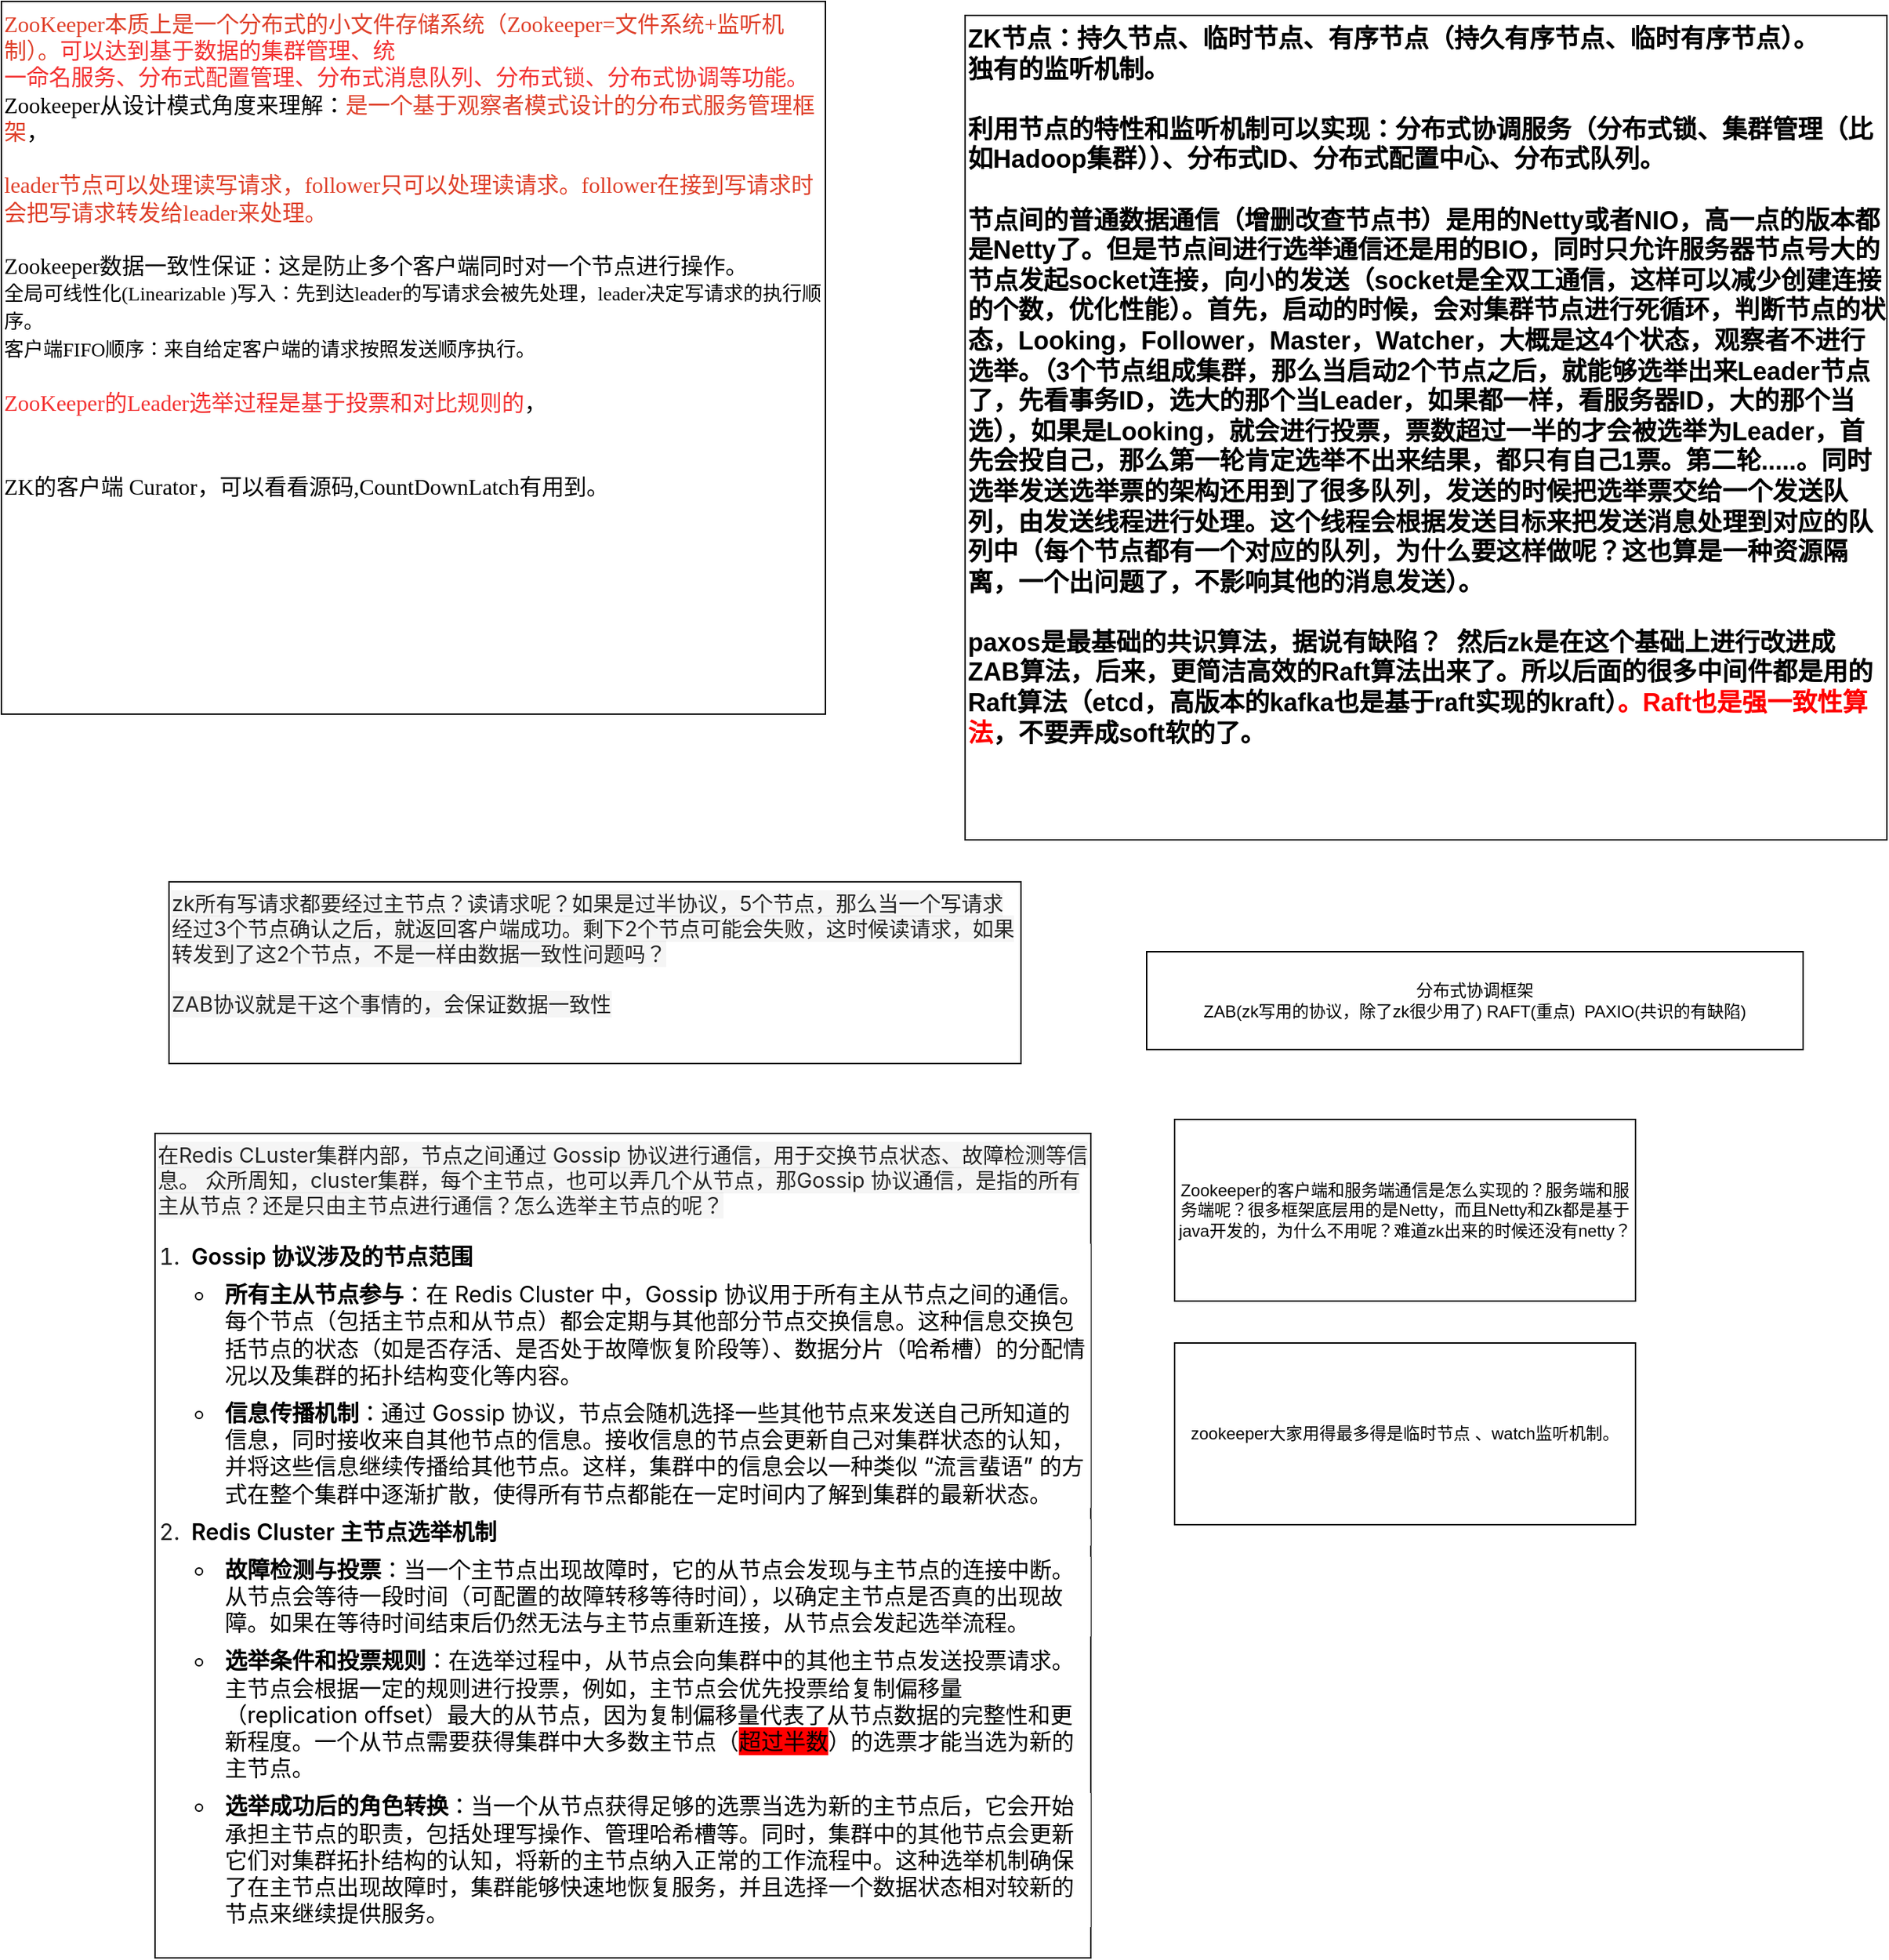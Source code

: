<mxfile version="26.0.3">
  <diagram name="第 1 页" id="TzDZJ18uVH2BrXoznrYu">
    <mxGraphModel dx="1781" dy="1787" grid="1" gridSize="10" guides="1" tooltips="1" connect="1" arrows="1" fold="1" page="1" pageScale="1" pageWidth="827" pageHeight="1169" math="0" shadow="0">
      <root>
        <mxCell id="0" />
        <mxCell id="1" parent="0" />
        <mxCell id="oE_ixGBvfXvZEjppzsO--1" value="分布式协调框架&lt;br&gt;ZAB(zk写用的协议，除了zk很少用了) RAFT(重点)&amp;nbsp; PAXIO(共识的有缺陷)" style="rounded=0;whiteSpace=wrap;html=1;" parent="1" vertex="1">
          <mxGeometry x="350" y="360" width="470" height="70" as="geometry" />
        </mxCell>
        <mxCell id="EsCJ1PF5g06sX3PIpRF--1" value="Zookeeper的客户端和服务端通信是怎么实现的？服务端和服务端呢？很多框架底层用的是Netty，而且Netty和Zk都是基于java开发的，为什么不用呢？难道zk出来的时候还没有netty？" style="rounded=0;whiteSpace=wrap;html=1;" parent="1" vertex="1">
          <mxGeometry x="370" y="480" width="330" height="130" as="geometry" />
        </mxCell>
        <mxCell id="aoBaY2fR4_1X0Lq2eARB-2" value="zookeeper大家用得最多得是临时节点 、watch监听机制。" style="rounded=0;whiteSpace=wrap;html=1;" parent="1" vertex="1">
          <mxGeometry x="370" y="640" width="330" height="130" as="geometry" />
        </mxCell>
        <mxCell id="a138Q77CWcjG1b8q-LW_-1" value="ZK节点：持久节点、临时节点、有序节点（持久有序节点、临时有序节点）。&lt;div&gt;独有的监听机制。&lt;/div&gt;&lt;div&gt;&lt;br&gt;&lt;/div&gt;&lt;div&gt;利用节点的特性和监听机制可以实现：分布式协调服务（分布式锁、集群管理（比如Hadoop集群））、分布式ID、分布式配置中心、分布式队列。&lt;/div&gt;&lt;div&gt;&lt;br&gt;&lt;/div&gt;&lt;div&gt;节点间的普通数据通信（增删改查节点书）是用的Netty或者NIO，高一点的版本都是Netty了。但是节点间进行选举通信还是用的BIO，同时只允许服务器节点号大的节点发起socket连接，向小的发送（socket是全双工通信，这样可以减少创建连接的个数，优化性能）。首先，启动的时候，会对集群节点进行死循环，判断节点的状态，Looking，Follower，Master，Watcher，大概是这4个状态，观察者不进行选举。（3个节点组成集群，那么当启动2个节点之后，就能够选举出来Leader节点了，先看事务ID，选大的那个当Leader，如果都一样，看服务器ID，大的那个当选），如果是Looking，就会进行投票，票数超过一半的才会被选举为Leader，首先会投自己，那么第一轮肯定选举不出来结果，都只有自己1票。第二轮.....。同时选举发送选举票的架构还用到了很多队列，发送的时候把选举票交给一个发送队列，由发送线程进行处理。这个线程会根据发送目标来把发送消息处理到对应的队列中（每个节点都有一个对应的队列，为什么要这样做呢？这也算是一种资源隔离，一个出问题了，不影响其他的消息发送）。&lt;/div&gt;&lt;div&gt;&lt;br&gt;&lt;/div&gt;&lt;div&gt;paxos是最基础的共识算法，据说有缺陷？&amp;nbsp; 然后zk是在这个基础上进行改进成ZAB算法，后来，更简洁高效的Raft算法出来了。所以后面的很多中间件都是用的Raft算法（etcd，高版本的kafka也是基于raft实现的kraft）&lt;font style=&quot;color: rgb(255, 0, 0);&quot;&gt;。Raft也是强一致性算法&lt;/font&gt;，不要弄成soft软的了。&lt;/div&gt;" style="rounded=0;whiteSpace=wrap;html=1;verticalAlign=top;align=left;fontSize=18;fontStyle=1" vertex="1" parent="1">
          <mxGeometry x="220" y="-310" width="660" height="590" as="geometry" />
        </mxCell>
        <mxCell id="a138Q77CWcjG1b8q-LW_-2" value="&lt;span style=&quot;color: rgba(0, 0, 0, 0.85); font-family: Inter, -apple-system, BlinkMacSystemFont, &amp;quot;Segoe UI&amp;quot;, &amp;quot;SF Pro SC&amp;quot;, &amp;quot;SF Pro Display&amp;quot;, &amp;quot;SF Pro Icons&amp;quot;, &amp;quot;PingFang SC&amp;quot;, &amp;quot;Hiragino Sans GB&amp;quot;, &amp;quot;Microsoft YaHei&amp;quot;, &amp;quot;Helvetica Neue&amp;quot;, Helvetica, Arial, sans-serif; font-size: 15px; white-space-collapse: preserve; background-color: rgba(0, 0, 0, 0.04);&quot;&gt;zk所有写请求都要经过主节点？读请求呢？如果是过半协议，5个节点，那么当一个写请求经过3个节点确认之后，就返回客户端成功。剩下2个节点可能会失败，这时候读请求，如果转发到了这2个节点，不是一样由数据一致性问题吗？&lt;/span&gt;&lt;div&gt;&lt;span style=&quot;color: rgba(0, 0, 0, 0.85); font-family: Inter, -apple-system, BlinkMacSystemFont, &amp;quot;Segoe UI&amp;quot;, &amp;quot;SF Pro SC&amp;quot;, &amp;quot;SF Pro Display&amp;quot;, &amp;quot;SF Pro Icons&amp;quot;, &amp;quot;PingFang SC&amp;quot;, &amp;quot;Hiragino Sans GB&amp;quot;, &amp;quot;Microsoft YaHei&amp;quot;, &amp;quot;Helvetica Neue&amp;quot;, Helvetica, Arial, sans-serif; font-size: 15px; white-space-collapse: preserve; background-color: rgba(0, 0, 0, 0.04);&quot;&gt;&lt;br&gt;&lt;/span&gt;&lt;/div&gt;&lt;div&gt;&lt;span style=&quot;color: rgba(0, 0, 0, 0.85); font-family: Inter, -apple-system, BlinkMacSystemFont, &amp;quot;Segoe UI&amp;quot;, &amp;quot;SF Pro SC&amp;quot;, &amp;quot;SF Pro Display&amp;quot;, &amp;quot;SF Pro Icons&amp;quot;, &amp;quot;PingFang SC&amp;quot;, &amp;quot;Hiragino Sans GB&amp;quot;, &amp;quot;Microsoft YaHei&amp;quot;, &amp;quot;Helvetica Neue&amp;quot;, Helvetica, Arial, sans-serif; font-size: 15px; white-space-collapse: preserve; background-color: rgba(0, 0, 0, 0.04);&quot;&gt;ZAB协议就是干这个事情的，会保证数据一致性&lt;/span&gt;&lt;/div&gt;" style="rounded=0;whiteSpace=wrap;html=1;verticalAlign=top;align=left;" vertex="1" parent="1">
          <mxGeometry x="-350" y="310" width="610" height="130" as="geometry" />
        </mxCell>
        <mxCell id="a138Q77CWcjG1b8q-LW_-4" value="&lt;span style=&quot;color: rgba(0, 0, 0, 0.85); font-family: Inter, -apple-system, BlinkMacSystemFont, &amp;quot;Segoe UI&amp;quot;, &amp;quot;SF Pro SC&amp;quot;, &amp;quot;SF Pro Display&amp;quot;, &amp;quot;SF Pro Icons&amp;quot;, &amp;quot;PingFang SC&amp;quot;, &amp;quot;Hiragino Sans GB&amp;quot;, &amp;quot;Microsoft YaHei&amp;quot;, &amp;quot;Helvetica Neue&amp;quot;, Helvetica, Arial, sans-serif; font-size: 15px; white-space-collapse: preserve; background-color: rgba(0, 0, 0, 0.04);&quot;&gt;在Redis CLuster集群内部，节点之间通过 Gossip 协议进行通信，用于交换节点状态、故障检测等信息。 众所周知，cluster集群，每个主节点，也可以弄几个从节点，那Gossip 协议通信，是指的所有主从节点？还是只由主节点进行通信？怎么选举主节点的呢？&lt;/span&gt;&lt;div&gt;&lt;span style=&quot;color: rgba(0, 0, 0, 0.85); font-family: Inter, -apple-system, BlinkMacSystemFont, &amp;quot;Segoe UI&amp;quot;, &amp;quot;SF Pro SC&amp;quot;, &amp;quot;SF Pro Display&amp;quot;, &amp;quot;SF Pro Icons&amp;quot;, &amp;quot;PingFang SC&amp;quot;, &amp;quot;Hiragino Sans GB&amp;quot;, &amp;quot;Microsoft YaHei&amp;quot;, &amp;quot;Helvetica Neue&amp;quot;, Helvetica, Arial, sans-serif; font-size: 15px; white-space-collapse: preserve; background-color: rgba(0, 0, 0, 0.04);&quot;&gt;&lt;br&gt;&lt;/span&gt;&lt;/div&gt;&lt;div&gt;&lt;span style=&quot;color: rgba(0, 0, 0, 0.85); font-family: Inter, -apple-system, BlinkMacSystemFont, &amp;quot;Segoe UI&amp;quot;, &amp;quot;SF Pro SC&amp;quot;, &amp;quot;SF Pro Display&amp;quot;, &amp;quot;SF Pro Icons&amp;quot;, &amp;quot;PingFang SC&amp;quot;, &amp;quot;Hiragino Sans GB&amp;quot;, &amp;quot;Microsoft YaHei&amp;quot;, &amp;quot;Helvetica Neue&amp;quot;, Helvetica, Arial, sans-serif; font-size: 15px; white-space-collapse: preserve;&quot;&gt;&lt;ol style=&quot;-webkit-font-smoothing: antialiased; box-sizing: border-box; -webkit-tap-highlight-color: rgba(0, 0, 0, 0); --desktop-home-page-background-color: light-dark(#f4f4f4, #1b1b1b); --desktop-home-card-background-color: light-dark(#fdfdfd, #141414); --desktop-home-card-background-color-hover: light-dark(#fff, #000000); --desktop-home-popup-background-color: light-dark(#f6f5f5, #1a1a1a); margin-bottom: 0px; padding-left: 20px; overflow-anchor: auto; color: rgb(34, 34, 34); font-size: 16px; white-space-collapse: collapse; margin-top: 0px !important;&quot; class=&quot;auto-hide-last-sibling-br&quot;&gt;&lt;li style=&quot;background-color: light-dark(rgb(255, 255, 255), rgb(18, 18, 18)); -webkit-font-smoothing: antialiased; box-sizing: border-box; -webkit-tap-highlight-color: rgba(0, 0, 0, 0); --desktop-home-page-background-color: light-dark(#f4f4f4, #1b1b1b); --desktop-home-card-background-color: light-dark(#fdfdfd, #141414); --desktop-home-card-background-color-hover: light-dark(#fff, #000000); --desktop-home-popup-background-color: light-dark(#f6f5f5, #1a1a1a); font-size: var(--md-box-samantha-normal-text-font-size); line-height: var(--md-box-samantha-normal-text-line-height); list-style-type: decimal; padding-left: 4px; overflow-anchor: auto; color: var(--md-box-samantha-normal-text-color) !important;&quot;&gt;&lt;div style=&quot;-webkit-font-smoothing: antialiased; box-sizing: border-box; -webkit-tap-highlight-color: rgba(0, 0, 0, 0); --desktop-home-page-background-color: light-dark(#f4f4f4, #1b1b1b); --desktop-home-card-background-color: light-dark(#fdfdfd, #141414); --desktop-home-card-background-color-hover: light-dark(#fff, #000000); --desktop-home-popup-background-color: light-dark(#f6f5f5, #1a1a1a); line-height: var(--md-box-samantha-normal-text-line-height); margin-bottom: 0px; margin-top: 0px; font-size: var(--md-box-samantha-normal-text-font-size); color: initial; overflow-anchor: auto;&quot; class=&quot;auto-hide-last-sibling-br paragraph-JOTKXA paragraph-element br-paragraph-space&quot;&gt;&lt;span style=&quot;-webkit-font-smoothing: antialiased; box-sizing: border-box; -webkit-tap-highlight-color: rgba(0, 0, 0, 0); --desktop-home-page-background-color: light-dark(#f4f4f4, #1b1b1b); --desktop-home-card-background-color: light-dark(#fdfdfd, #141414); --desktop-home-card-background-color-hover: light-dark(#fff, #000000); --desktop-home-popup-background-color: light-dark(#f6f5f5, #1a1a1a); font-weight: 600; color: initial; font-size: var(--md-box-samantha-normal-text-font-size); line-height: var(--md-box-samantha-normal-text-line-height); overflow-anchor: auto;&quot;&gt;Gossip 协议涉及的节点范围&lt;/span&gt;&lt;/div&gt;&lt;ul style=&quot;-webkit-font-smoothing: antialiased; box-sizing: border-box; -webkit-tap-highlight-color: rgba(0, 0, 0, 0); --desktop-home-page-background-color: light-dark(#f4f4f4, #1b1b1b); --desktop-home-card-background-color: light-dark(#fdfdfd, #141414); --desktop-home-card-background-color-hover: light-dark(#fff, #000000); --desktop-home-popup-background-color: light-dark(#f6f5f5, #1a1a1a); margin-bottom: 0px; margin-top: 8px; overflow-anchor: auto; color: initial; padding-left: 20px !important;&quot; class=&quot;auto-hide-last-sibling-br&quot;&gt;&lt;li style=&quot;-webkit-font-smoothing: antialiased; box-sizing: border-box; -webkit-tap-highlight-color: rgba(0, 0, 0, 0); --desktop-home-page-background-color: light-dark(#f4f4f4, #1b1b1b); --desktop-home-card-background-color: light-dark(#fdfdfd, #141414); --desktop-home-card-background-color-hover: light-dark(#fff, #000000); --desktop-home-popup-background-color: light-dark(#f6f5f5, #1a1a1a); font-size: var(--md-box-samantha-normal-text-font-size); line-height: var(--md-box-samantha-normal-text-line-height); color: initial; list-style-type: circle; padding-left: 4px; overflow-anchor: auto;&quot;&gt;&lt;span style=&quot;-webkit-font-smoothing: antialiased; box-sizing: border-box; -webkit-tap-highlight-color: rgba(0, 0, 0, 0); --desktop-home-page-background-color: light-dark(#f4f4f4, #1b1b1b); --desktop-home-card-background-color: light-dark(#fdfdfd, #141414); --desktop-home-card-background-color-hover: light-dark(#fff, #000000); --desktop-home-popup-background-color: light-dark(#f6f5f5, #1a1a1a); font-weight: 600; color: initial; font-size: var(--md-box-samantha-normal-text-font-size); line-height: var(--md-box-samantha-normal-text-line-height); overflow-anchor: auto;&quot;&gt;所有主从节点参与&lt;/span&gt;：在 Redis Cluster 中，Gossip 协议用于所有主从节点之间的通信。每个节点（包括主节点和从节点）都会定期与其他部分节点交换信息。这种信息交换包括节点的状态（如是否存活、是否处于故障恢复阶段等）、数据分片（哈希槽）的分配情况以及集群的拓扑结构变化等内容。&lt;/li&gt;&lt;li style=&quot;-webkit-font-smoothing: antialiased; box-sizing: border-box; -webkit-tap-highlight-color: rgba(0, 0, 0, 0); --desktop-home-page-background-color: light-dark(#f4f4f4, #1b1b1b); --desktop-home-card-background-color: light-dark(#fdfdfd, #141414); --desktop-home-card-background-color-hover: light-dark(#fff, #000000); --desktop-home-popup-background-color: light-dark(#f6f5f5, #1a1a1a); font-size: var(--md-box-samantha-normal-text-font-size); line-height: var(--md-box-samantha-normal-text-line-height); color: initial; list-style-type: circle; margin-top: 8px; padding-left: 4px; overflow-anchor: auto;&quot;&gt;&lt;span style=&quot;-webkit-font-smoothing: antialiased; box-sizing: border-box; -webkit-tap-highlight-color: rgba(0, 0, 0, 0); --desktop-home-page-background-color: light-dark(#f4f4f4, #1b1b1b); --desktop-home-card-background-color: light-dark(#fdfdfd, #141414); --desktop-home-card-background-color-hover: light-dark(#fff, #000000); --desktop-home-popup-background-color: light-dark(#f6f5f5, #1a1a1a); font-weight: 600; color: initial; font-size: var(--md-box-samantha-normal-text-font-size); line-height: var(--md-box-samantha-normal-text-line-height); overflow-anchor: auto;&quot;&gt;信息传播机制&lt;/span&gt;：通过 Gossip 协议，节点会随机选择一些其他节点来发送自己所知道的信息，同时接收来自其他节点的信息。接收信息的节点会更新自己对集群状态的认知，并将这些信息继续传播给其他节点。这样，集群中的信息会以一种类似 “流言蜚语” 的方式在整个集群中逐渐扩散，使得所有节点都能在一定时间内了解到集群的最新状态。&lt;/li&gt;&lt;/ul&gt;&lt;/li&gt;&lt;li style=&quot;-webkit-font-smoothing: antialiased; box-sizing: border-box; -webkit-tap-highlight-color: rgba(0, 0, 0, 0); --desktop-home-page-background-color: light-dark(#f4f4f4, #1b1b1b); --desktop-home-card-background-color: light-dark(#fdfdfd, #141414); --desktop-home-card-background-color-hover: light-dark(#fff, #000000); --desktop-home-popup-background-color: light-dark(#f6f5f5, #1a1a1a); font-size: var(--md-box-samantha-normal-text-font-size); line-height: var(--md-box-samantha-normal-text-line-height); list-style-type: decimal; margin-top: 8px; padding-left: 4px; overflow-anchor: auto; color: var(--md-box-samantha-normal-text-color) !important;&quot;&gt;&lt;div style=&quot;background-color: light-dark(rgb(255, 255, 255), rgb(18, 18, 18)); -webkit-font-smoothing: antialiased; box-sizing: border-box; -webkit-tap-highlight-color: rgba(0, 0, 0, 0); --desktop-home-page-background-color: light-dark(#f4f4f4, #1b1b1b); --desktop-home-card-background-color: light-dark(#fdfdfd, #141414); --desktop-home-card-background-color-hover: light-dark(#fff, #000000); --desktop-home-popup-background-color: light-dark(#f6f5f5, #1a1a1a); line-height: var(--md-box-samantha-normal-text-line-height); margin-bottom: 0px; margin-top: 0px; font-size: var(--md-box-samantha-normal-text-font-size); color: initial; overflow-anchor: auto;&quot; class=&quot;auto-hide-last-sibling-br paragraph-JOTKXA paragraph-element br-paragraph-space&quot;&gt;&lt;span style=&quot;-webkit-font-smoothing: antialiased; box-sizing: border-box; -webkit-tap-highlight-color: rgba(0, 0, 0, 0); --desktop-home-page-background-color: light-dark(#f4f4f4, #1b1b1b); --desktop-home-card-background-color: light-dark(#fdfdfd, #141414); --desktop-home-card-background-color-hover: light-dark(#fff, #000000); --desktop-home-popup-background-color: light-dark(#f6f5f5, #1a1a1a); font-weight: 600; color: initial; font-size: var(--md-box-samantha-normal-text-font-size); line-height: var(--md-box-samantha-normal-text-line-height); overflow-anchor: auto;&quot;&gt;Redis Cluster 主节点选举机制&lt;/span&gt;&lt;/div&gt;&lt;ul style=&quot;-webkit-font-smoothing: antialiased; box-sizing: border-box; -webkit-tap-highlight-color: rgba(0, 0, 0, 0); --desktop-home-page-background-color: light-dark(#f4f4f4, #1b1b1b); --desktop-home-card-background-color: light-dark(#fdfdfd, #141414); --desktop-home-card-background-color-hover: light-dark(#fff, #000000); --desktop-home-popup-background-color: light-dark(#f6f5f5, #1a1a1a); margin-bottom: 0px; margin-top: 8px; overflow-anchor: auto; color: initial; padding-left: 20px !important;&quot; class=&quot;auto-hide-last-sibling-br&quot;&gt;&lt;li style=&quot;background-color: light-dark(rgb(255, 255, 255), rgb(18, 18, 18)); -webkit-font-smoothing: antialiased; box-sizing: border-box; -webkit-tap-highlight-color: rgba(0, 0, 0, 0); --desktop-home-page-background-color: light-dark(#f4f4f4, #1b1b1b); --desktop-home-card-background-color: light-dark(#fdfdfd, #141414); --desktop-home-card-background-color-hover: light-dark(#fff, #000000); --desktop-home-popup-background-color: light-dark(#f6f5f5, #1a1a1a); font-size: var(--md-box-samantha-normal-text-font-size); line-height: var(--md-box-samantha-normal-text-line-height); color: initial; list-style-type: circle; padding-left: 4px; overflow-anchor: auto;&quot;&gt;&lt;span style=&quot;-webkit-font-smoothing: antialiased; box-sizing: border-box; -webkit-tap-highlight-color: rgba(0, 0, 0, 0); --desktop-home-page-background-color: light-dark(#f4f4f4, #1b1b1b); --desktop-home-card-background-color: light-dark(#fdfdfd, #141414); --desktop-home-card-background-color-hover: light-dark(#fff, #000000); --desktop-home-popup-background-color: light-dark(#f6f5f5, #1a1a1a); font-weight: 600; color: initial; font-size: var(--md-box-samantha-normal-text-font-size); line-height: var(--md-box-samantha-normal-text-line-height); overflow-anchor: auto;&quot;&gt;故障检测与投票&lt;/span&gt;：当一个主节点出现故障时，它的从节点会发现与主节点的连接中断。从节点会等待一段时间（可配置的故障转移等待时间），以确定主节点是否真的出现故障。如果在等待时间结束后仍然无法与主节点重新连接，从节点会发起选举流程。&lt;/li&gt;&lt;li style=&quot;-webkit-font-smoothing: antialiased; box-sizing: border-box; -webkit-tap-highlight-color: rgba(0, 0, 0, 0); --desktop-home-page-background-color: light-dark(#f4f4f4, #1b1b1b); --desktop-home-card-background-color: light-dark(#fdfdfd, #141414); --desktop-home-card-background-color-hover: light-dark(#fff, #000000); --desktop-home-popup-background-color: light-dark(#f6f5f5, #1a1a1a); font-size: var(--md-box-samantha-normal-text-font-size); line-height: var(--md-box-samantha-normal-text-line-height); color: initial; list-style-type: circle; margin-top: 8px; padding-left: 4px; overflow-anchor: auto;&quot;&gt;&lt;span style=&quot;background-color: light-dark(rgb(255, 255, 255), rgb(18, 18, 18)); -webkit-font-smoothing: antialiased; box-sizing: border-box; -webkit-tap-highlight-color: rgba(0, 0, 0, 0); --desktop-home-page-background-color: light-dark(#f4f4f4, #1b1b1b); --desktop-home-card-background-color: light-dark(#fdfdfd, #141414); --desktop-home-card-background-color-hover: light-dark(#fff, #000000); --desktop-home-popup-background-color: light-dark(#f6f5f5, #1a1a1a); font-weight: 600; color: initial; font-size: var(--md-box-samantha-normal-text-font-size); line-height: var(--md-box-samantha-normal-text-line-height); overflow-anchor: auto;&quot;&gt;选举条件和投票规则&lt;/span&gt;：在选举过程中，从节点会向集群中的其他主节点发送投票请求。主节点会根据一定的规则进行投票，例如，主节点会优先投票给复制偏移量（replication offset）最大的从节点，因为复制偏移量代表了从节点数据的完整性和更新程度。一个从节点需要获得集群中大多数主节点（&lt;span style=&quot;background-color: rgb(255, 0, 0);&quot;&gt;超过半数&lt;/span&gt;）的选票才能当选为新的主节点。&lt;/li&gt;&lt;li style=&quot;background-color: light-dark(rgb(255, 255, 255), rgb(18, 18, 18)); -webkit-font-smoothing: antialiased; box-sizing: border-box; -webkit-tap-highlight-color: rgba(0, 0, 0, 0); --desktop-home-page-background-color: light-dark(#f4f4f4, #1b1b1b); --desktop-home-card-background-color: light-dark(#fdfdfd, #141414); --desktop-home-card-background-color-hover: light-dark(#fff, #000000); --desktop-home-popup-background-color: light-dark(#f6f5f5, #1a1a1a); font-size: var(--md-box-samantha-normal-text-font-size); line-height: var(--md-box-samantha-normal-text-line-height); color: initial; list-style-type: circle; margin-top: 8px; padding-left: 4px; overflow-anchor: auto;&quot;&gt;&lt;span style=&quot;-webkit-font-smoothing: antialiased; box-sizing: border-box; -webkit-tap-highlight-color: rgba(0, 0, 0, 0); --desktop-home-page-background-color: light-dark(#f4f4f4, #1b1b1b); --desktop-home-card-background-color: light-dark(#fdfdfd, #141414); --desktop-home-card-background-color-hover: light-dark(#fff, #000000); --desktop-home-popup-background-color: light-dark(#f6f5f5, #1a1a1a); font-weight: 600; color: initial; font-size: var(--md-box-samantha-normal-text-font-size); line-height: var(--md-box-samantha-normal-text-line-height); overflow-anchor: auto;&quot;&gt;选举成功后的角色转换&lt;/span&gt;：当一个从节点获得足够的选票当选为新的主节点后，它会开始承担主节点的职责，包括处理写操作、管理哈希槽等。同时，集群中的其他节点会更新它们对集群拓扑结构的认知，将新的主节点纳入正常的工作流程中。这种选举机制确保了在主节点出现故障时，集群能够快速地恢复服务，并且选择一个数据状态相对较新的节点来继续提供服务。&lt;/li&gt;&lt;/ul&gt;&lt;/li&gt;&lt;/ol&gt;&lt;/span&gt;&lt;/div&gt;" style="rounded=0;whiteSpace=wrap;html=1;verticalAlign=top;align=left;" vertex="1" parent="1">
          <mxGeometry x="-360" y="490" width="670" height="590" as="geometry" />
        </mxCell>
        <mxCell id="a138Q77CWcjG1b8q-LW_-5" value="&lt;div&gt;&lt;span style=&quot;font-size: 12.011pt; font-family: 微软雅黑; color: rgb(223, 64, 42);&quot;&gt;ZooKeeper本质上是一个分布式的小文件存储系统（Zookeeper=文件系统+监听机制）。&lt;/span&gt;&lt;span style=&quot;color: rgb(243, 50, 50); font-family: 微软雅黑; font-size: 12.011pt; background-color: transparent;&quot;&gt;可以达到基于数据的集群管理、统&lt;/span&gt;&lt;/div&gt;&lt;div&gt;&lt;span style=&quot;font-size: 12.011pt; font-family: 微软雅黑; color: rgb(243, 50, 50);&quot;&gt;一命名服务、分布式配置管理、分布式消息队列、分布式锁、分布式协调等功能。&lt;/span&gt;&lt;/div&gt;&lt;div&gt;&lt;div&gt;&lt;span style=&quot;font-size: 12.011pt; font-family: 微软雅黑;&quot;&gt;Zookeeper从设计模式角度来理解：&lt;/span&gt;&lt;span style=&quot;font-size: 12.011pt; font-family: 微软雅黑; color: rgb(223, 64, 42);&quot;&gt;是一个基于观察者模式设计的分布式服务管理框架&lt;/span&gt;&lt;span style=&quot;font-size: 12.011pt; font-family: 微软雅黑;&quot;&gt;，&lt;/span&gt;&lt;/div&gt;&lt;/div&gt;&lt;div&gt;&lt;span style=&quot;font-size: 12.011pt; font-family: 微软雅黑;&quot;&gt;&lt;br&gt;&lt;/span&gt;&lt;/div&gt;&lt;div&gt;&lt;div&gt;&lt;span style=&quot;font-size: 12.011pt; font-family: 微软雅黑; color: rgb(223, 64, 42);&quot;&gt;leader节点可以处理读写请求，follower只可以处理读请求。follower在接到写请求时会把写请求转发&lt;/span&gt;&lt;span style=&quot;color: light-dark(rgb(223, 64, 42), rgb(255, 126, 107)); font-family: 微软雅黑; font-size: 12.011pt; background-color: transparent;&quot;&gt;给leader来处理。&lt;/span&gt;&lt;/div&gt;&lt;/div&gt;&lt;div&gt;&lt;span style=&quot;font-size: 12.011pt; font-family: 微软雅黑; color: rgb(223, 64, 42);&quot;&gt;&lt;br&gt;&lt;/span&gt;&lt;/div&gt;&lt;div&gt;&lt;span style=&quot;font-family: 微软雅黑; color: rgb(223, 64, 42);&quot;&gt;&lt;div style=&quot;font-size: 12.011pt;&quot;&gt;&lt;span style=&quot;font-size: 12.011pt; color: rgb(0, 0, 0);&quot;&gt;Zookeeper数据一致性保证：这是防止多个客户端同时对一个节点进行操作。&lt;/span&gt;&lt;/div&gt;&lt;div style=&quot;font-size: 12.011pt;&quot;&gt;&lt;span style=&quot;font-size: 10.51pt; color: rgb(0, 0, 0);&quot;&gt;全局可线性化(Linearizable )写入∶先到达leader的写请求会被先处理，leader决定写请求的执行顺序。&lt;br&gt;&lt;/span&gt;&lt;/div&gt;&lt;div style=&quot;font-size: 12.011pt;&quot;&gt;&lt;span style=&quot;font-size: 10.51pt; color: rgb(0, 0, 0);&quot;&gt;客户端FIFO顺序∶来自给定客户端的请求按照发送顺序执行。&lt;/span&gt;&lt;/div&gt;&lt;div style=&quot;font-size: 12.011pt;&quot;&gt;&lt;span style=&quot;font-size: 10.51pt; color: rgb(0, 0, 0);&quot;&gt;&lt;br&gt;&lt;/span&gt;&lt;/div&gt;&lt;div style=&quot;&quot;&gt;&lt;span style=&quot;color: rgb(0, 0, 0);&quot;&gt;&lt;div style=&quot;font-size: 10.51pt;&quot;&gt;&lt;span style=&quot;font-size: 12.011pt; color: rgb(243, 50, 50);&quot;&gt;ZooKeeper的Leader选举过程是基于投票和对比规则的&lt;/span&gt;&lt;span style=&quot;font-size: 12.011pt;&quot;&gt;，&lt;/span&gt;&lt;/div&gt;&lt;div style=&quot;font-size: 10.51pt;&quot;&gt;&lt;span style=&quot;font-size: 12.011pt;&quot;&gt;&lt;br&gt;&lt;/span&gt;&lt;/div&gt;&lt;div style=&quot;font-size: 10.51pt;&quot;&gt;&lt;span style=&quot;font-size: 12.011pt;&quot;&gt;&lt;br&gt;&lt;/span&gt;&lt;/div&gt;&lt;div style=&quot;&quot;&gt;&lt;span style=&quot;font-size: 16.015px;&quot;&gt;ZK的客户端 Curator，可以看看源码,CountDownLatch有用到。&lt;/span&gt;&lt;/div&gt;&lt;/span&gt;&lt;/div&gt;&lt;/span&gt;&lt;/div&gt;" style="rounded=0;whiteSpace=wrap;html=1;verticalAlign=top;align=left;" vertex="1" parent="1">
          <mxGeometry x="-470" y="-320" width="590" height="510" as="geometry" />
        </mxCell>
      </root>
    </mxGraphModel>
  </diagram>
</mxfile>
